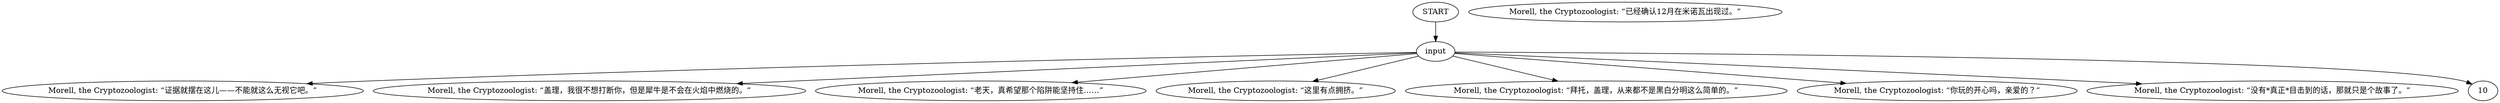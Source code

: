 # COAST / MORELL barks whirling
# Morel says this stuff in Whirling.
# ==================================================
digraph G {
	  0 [label="START"];
	  1 [label="input"];
	  2 [label="Morell, the Cryptozoologist: “已经确认12月在米诺瓦出现过。”"];
	  3 [label="Morell, the Cryptozoologist: “证据就摆在这儿——不能就这么无视它吧。”"];
	  4 [label="Morell, the Cryptozoologist: “盖理，我很不想打断你，但是犀牛是不会在火焰中燃烧的。”"];
	  5 [label="Morell, the Cryptozoologist: “老天，真希望那个陷阱能坚持住……”"];
	  6 [label="Morell, the Cryptozoologist: “这里有点拥挤。”"];
	  7 [label="Morell, the Cryptozoologist: “拜托，盖理，从来都不是黑白分明这么简单的。”"];
	  8 [label="Morell, the Cryptozoologist: “你玩的开心吗，亲爱的？”"];
	  9 [label="Morell, the Cryptozoologist: “没有*真正*目击到的话，那就只是个故事了。”"];
	  0 -> 1
	  1 -> 3
	  1 -> 4
	  1 -> 5
	  1 -> 6
	  1 -> 7
	  1 -> 8
	  1 -> 9
	  1 -> 10
}

